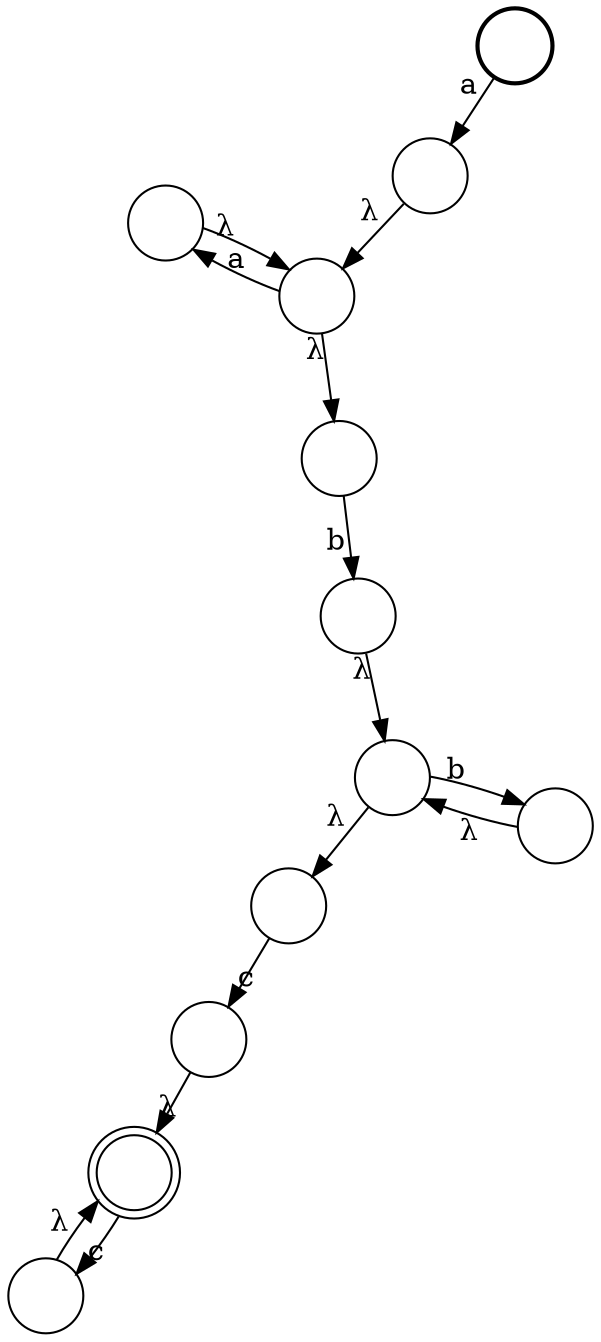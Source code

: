 digraph {
	layout = neato;
"0x402c020" [ style = bold; ];
"0x402c020" [
	shape = circle;
	label = "";
]
"0x402c090" [
	shape = circle;
	label = "";
]
"0x402c168" [
	shape = circle;
	label = "";
]
"0x402c1d8" [
	shape = circle;
	label = "";
]
"0x402c1d8" -> "0x402c168" [
	label = "λ"
]
"0x402c168" -> "0x402c1d8" [
	label = "a"
]
"0x402c310" [
	shape = circle;
	label = "";
]
"0x402c380" [
	shape = circle;
	label = "";
]
"0x402c458" [
	shape = circle;
	label = "";
]
"0x402c4c8" [
	shape = circle;
	label = "";
]
"0x402c4c8" -> "0x402c458" [
	label = "λ"
]
"0x402c458" -> "0x402c4c8" [
	label = "b"
]
"0x402c600" [
	shape = circle;
	label = "";
]
"0x402c670" [
	shape = circle;
	label = "";
]
"0x402c748" [
	shape = doublecircle;
	label = "";
]
"0x402c7b8" [
	shape = circle;
	label = "";
]
"0x402c7b8" -> "0x402c748" [
	label = "λ"
]
"0x402c748" -> "0x402c7b8" [
	label = "c"
]
"0x402c670" -> "0x402c748" [
	label = "λ"
]
"0x402c600" -> "0x402c670" [
	label = "c"
]
"0x402c458" -> "0x402c600" [
	label = "λ"
]
"0x402c380" -> "0x402c458" [
	label = "λ"
]
"0x402c310" -> "0x402c380" [
	label = "b"
]
"0x402c168" -> "0x402c310" [
	label = "λ"
]
"0x402c090" -> "0x402c168" [
	label = "λ"
]
"0x402c020" -> "0x402c090" [
	label = "a"
]
}

